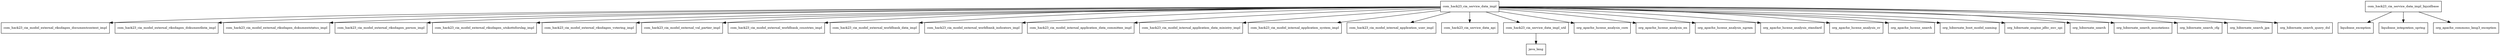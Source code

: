 digraph service_data_impl_2017_9_16_SNAPSHOT_package_dependencies {
  node [shape = box, fontsize=10.0];
  com_hack23_cia_service_data_impl -> com_hack23_cia_model_external_riksdagen_documentcontent_impl;
  com_hack23_cia_service_data_impl -> com_hack23_cia_model_external_riksdagen_dokumentlista_impl;
  com_hack23_cia_service_data_impl -> com_hack23_cia_model_external_riksdagen_dokumentstatus_impl;
  com_hack23_cia_service_data_impl -> com_hack23_cia_model_external_riksdagen_person_impl;
  com_hack23_cia_service_data_impl -> com_hack23_cia_model_external_riksdagen_utskottsforslag_impl;
  com_hack23_cia_service_data_impl -> com_hack23_cia_model_external_riksdagen_votering_impl;
  com_hack23_cia_service_data_impl -> com_hack23_cia_model_external_val_partier_impl;
  com_hack23_cia_service_data_impl -> com_hack23_cia_model_external_worldbank_countries_impl;
  com_hack23_cia_service_data_impl -> com_hack23_cia_model_external_worldbank_data_impl;
  com_hack23_cia_service_data_impl -> com_hack23_cia_model_external_worldbank_indicators_impl;
  com_hack23_cia_service_data_impl -> com_hack23_cia_model_internal_application_data_committee_impl;
  com_hack23_cia_service_data_impl -> com_hack23_cia_model_internal_application_data_ministry_impl;
  com_hack23_cia_service_data_impl -> com_hack23_cia_model_internal_application_system_impl;
  com_hack23_cia_service_data_impl -> com_hack23_cia_model_internal_application_user_impl;
  com_hack23_cia_service_data_impl -> com_hack23_cia_service_data_api;
  com_hack23_cia_service_data_impl -> com_hack23_cia_service_data_impl_util;
  com_hack23_cia_service_data_impl -> org_apache_lucene_analysis_core;
  com_hack23_cia_service_data_impl -> org_apache_lucene_analysis_en;
  com_hack23_cia_service_data_impl -> org_apache_lucene_analysis_ngram;
  com_hack23_cia_service_data_impl -> org_apache_lucene_analysis_standard;
  com_hack23_cia_service_data_impl -> org_apache_lucene_analysis_sv;
  com_hack23_cia_service_data_impl -> org_apache_lucene_search;
  com_hack23_cia_service_data_impl -> org_hibernate_boot_model_naming;
  com_hack23_cia_service_data_impl -> org_hibernate_engine_jdbc_env_spi;
  com_hack23_cia_service_data_impl -> org_hibernate_search;
  com_hack23_cia_service_data_impl -> org_hibernate_search_annotations;
  com_hack23_cia_service_data_impl -> org_hibernate_search_cfg;
  com_hack23_cia_service_data_impl -> org_hibernate_search_jpa;
  com_hack23_cia_service_data_impl -> org_hibernate_search_query_dsl;
  com_hack23_cia_service_data_impl_liquidbase -> liquibase_exception;
  com_hack23_cia_service_data_impl_liquidbase -> liquibase_integration_spring;
  com_hack23_cia_service_data_impl_liquidbase -> org_apache_commons_lang3_exception;
  com_hack23_cia_service_data_impl_util -> java_lang;
}
